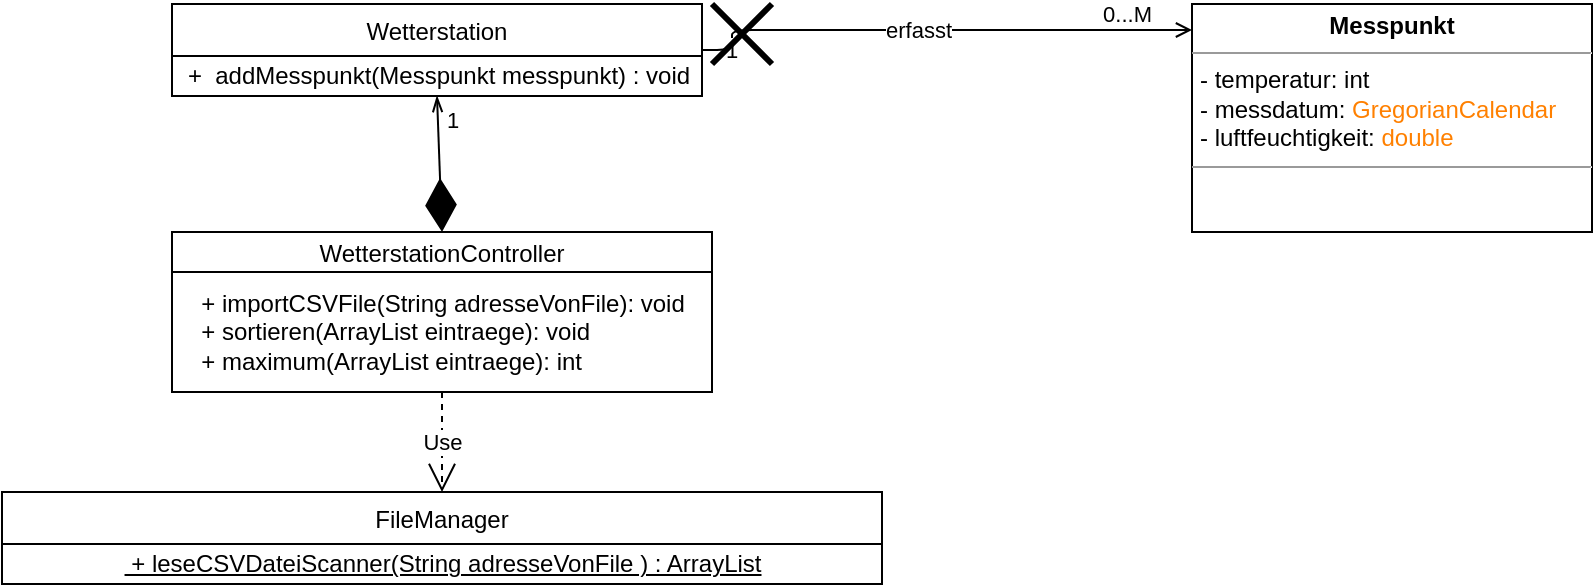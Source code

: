 <mxfile version="20.5.1" type="github">
  <diagram id="2ohZ-JlfehKxRjx7R69Y" name="Page-1">
    <mxGraphModel dx="1374" dy="753" grid="1" gridSize="10" guides="1" tooltips="1" connect="1" arrows="1" fold="1" page="1" pageScale="1" pageWidth="850" pageHeight="1100" math="0" shadow="0">
      <root>
        <mxCell id="0" />
        <mxCell id="1" parent="0" />
        <mxCell id="Kr5z9KKYAfnh3Ok926YY-1" value="Wetterstation" style="swimlane;fontStyle=0;childLayout=stackLayout;horizontal=1;startSize=26;fillColor=none;horizontalStack=0;resizeParent=1;resizeParentMax=0;resizeLast=0;collapsible=1;marginBottom=0;" parent="1" vertex="1">
          <mxGeometry x="85" y="70" width="265" height="46" as="geometry" />
        </mxCell>
        <mxCell id="Kr5z9KKYAfnh3Ok926YY-2" value="+&amp;nbsp;&amp;nbsp;addMesspunkt(Messpunkt messpunkt) : void" style="text;html=1;align=center;verticalAlign=middle;resizable=0;points=[];autosize=1;strokeColor=none;fillColor=none;" parent="Kr5z9KKYAfnh3Ok926YY-1" vertex="1">
          <mxGeometry y="26" width="265" height="20" as="geometry" />
        </mxCell>
        <mxCell id="Kr5z9KKYAfnh3Ok926YY-3" value="" style="endArrow=open;html=1;edgeStyle=orthogonalEdgeStyle;exitX=1;exitY=0.5;exitDx=0;exitDy=0;entryX=0;entryY=0.5;entryDx=0;entryDy=0;endFill=0;" parent="1" source="Kr5z9KKYAfnh3Ok926YY-1" edge="1">
          <mxGeometry relative="1" as="geometry">
            <mxPoint x="355" y="83" as="sourcePoint" />
            <mxPoint x="595" y="83" as="targetPoint" />
            <Array as="points">
              <mxPoint x="365" y="93" />
              <mxPoint x="365" y="83" />
            </Array>
          </mxGeometry>
        </mxCell>
        <mxCell id="Kr5z9KKYAfnh3Ok926YY-4" value="1" style="edgeLabel;resizable=0;html=1;align=left;verticalAlign=bottom;" parent="Kr5z9KKYAfnh3Ok926YY-3" connectable="0" vertex="1">
          <mxGeometry x="-1" relative="1" as="geometry">
            <mxPoint x="10" y="8" as="offset" />
          </mxGeometry>
        </mxCell>
        <mxCell id="Kr5z9KKYAfnh3Ok926YY-5" value="0...M" style="edgeLabel;resizable=0;html=1;align=right;verticalAlign=bottom;" parent="Kr5z9KKYAfnh3Ok926YY-3" connectable="0" vertex="1">
          <mxGeometry x="1" relative="1" as="geometry">
            <mxPoint x="-20" as="offset" />
          </mxGeometry>
        </mxCell>
        <mxCell id="Kr5z9KKYAfnh3Ok926YY-6" value="erfasst" style="edgeLabel;html=1;align=center;verticalAlign=middle;resizable=0;points=[];" parent="Kr5z9KKYAfnh3Ok926YY-3" vertex="1" connectable="0">
          <mxGeometry x="-0.08" relative="1" as="geometry">
            <mxPoint as="offset" />
          </mxGeometry>
        </mxCell>
        <mxCell id="Kr5z9KKYAfnh3Ok926YY-7" value="WetterstationController" style="swimlane;fontStyle=0;childLayout=stackLayout;horizontal=1;startSize=20;fillColor=none;horizontalStack=0;resizeParent=1;resizeParentMax=0;resizeLast=0;collapsible=1;marginBottom=0;" parent="1" vertex="1">
          <mxGeometry x="85" y="184" width="270" height="80" as="geometry" />
        </mxCell>
        <mxCell id="Kr5z9KKYAfnh3Ok926YY-8" value="&lt;div style=&quot;--original-color: rgb(0, 0, 0); --original-background-color: rgba(0, 0, 0, 0);&quot;&gt;+&amp;nbsp;importCSVFile(String adresseVonFile): void&lt;/div&gt;&lt;div style=&quot;--original-color: rgb(0, 0, 0); --original-background-color: rgba(0, 0, 0, 0);&quot; align=&quot;left&quot;&gt;+ sortieren(ArrayList eintraege): void&lt;/div&gt;&lt;div style=&quot;--original-color: rgb(0, 0, 0); --original-background-color: rgba(0, 0, 0, 0);&quot; align=&quot;left&quot;&gt;+ maximum(ArrayList eintraege): int&lt;br style=&quot;--original-color: rgb(0, 0, 0); --original-background-color: rgba(0, 0, 0, 0);&quot;&gt;&lt;/div&gt;" style="text;html=1;align=center;verticalAlign=middle;resizable=0;points=[];autosize=1;strokeColor=none;fillColor=none;" parent="Kr5z9KKYAfnh3Ok926YY-7" vertex="1">
          <mxGeometry y="20" width="270" height="60" as="geometry" />
        </mxCell>
        <mxCell id="Kr5z9KKYAfnh3Ok926YY-9" value="FileManager" style="swimlane;fontStyle=0;childLayout=stackLayout;horizontal=1;startSize=26;fillColor=none;horizontalStack=0;resizeParent=1;resizeParentMax=0;resizeLast=0;collapsible=1;marginBottom=0;" parent="1" vertex="1">
          <mxGeometry y="314" width="440" height="46" as="geometry" />
        </mxCell>
        <mxCell id="Kr5z9KKYAfnh3Ok926YY-10" value="&lt;u&gt;&amp;nbsp;+ leseCSVDateiScanner(String adresseVonFile ) : ArrayList&lt;/u&gt;" style="text;html=1;align=center;verticalAlign=middle;resizable=0;points=[];autosize=1;strokeColor=none;fillColor=none;" parent="Kr5z9KKYAfnh3Ok926YY-9" vertex="1">
          <mxGeometry y="26" width="440" height="20" as="geometry" />
        </mxCell>
        <mxCell id="Kr5z9KKYAfnh3Ok926YY-11" value="Use" style="endArrow=open;endSize=12;dashed=1;html=1;exitX=0.5;exitY=1;exitDx=0;exitDy=0;entryX=0.5;entryY=0;entryDx=0;entryDy=0;" parent="1" source="Kr5z9KKYAfnh3Ok926YY-7" target="Kr5z9KKYAfnh3Ok926YY-9" edge="1">
          <mxGeometry width="160" relative="1" as="geometry">
            <mxPoint x="315" y="264" as="sourcePoint" />
            <mxPoint x="475" y="264" as="targetPoint" />
          </mxGeometry>
        </mxCell>
        <mxCell id="Kr5z9KKYAfnh3Ok926YY-12" value="" style="endArrow=diamondThin;endFill=1;endSize=24;html=1;entryX=0.5;entryY=0;entryDx=0;entryDy=0;exitX=0.5;exitY=1;exitDx=0;exitDy=0;startArrow=openThin;startFill=0;" parent="1" source="Kr5z9KKYAfnh3Ok926YY-1" target="Kr5z9KKYAfnh3Ok926YY-7" edge="1">
          <mxGeometry width="160" relative="1" as="geometry">
            <mxPoint x="355" y="174" as="sourcePoint" />
            <mxPoint x="515" y="174" as="targetPoint" />
          </mxGeometry>
        </mxCell>
        <mxCell id="Kr5z9KKYAfnh3Ok926YY-13" value="1" style="edgeLabel;html=1;align=center;verticalAlign=middle;resizable=0;points=[];" parent="Kr5z9KKYAfnh3Ok926YY-12" vertex="1" connectable="0">
          <mxGeometry x="-0.434" y="2" relative="1" as="geometry">
            <mxPoint x="5" y="-8" as="offset" />
          </mxGeometry>
        </mxCell>
        <mxCell id="Kr5z9KKYAfnh3Ok926YY-14" value="" style="shape=umlDestroy;whiteSpace=wrap;html=1;strokeWidth=3;" parent="1" vertex="1">
          <mxGeometry x="355" y="70" width="30" height="30" as="geometry" />
        </mxCell>
        <mxCell id="Kr5z9KKYAfnh3Ok926YY-15" value="&lt;p style=&quot;margin: 0px ; margin-top: 4px ; text-align: center&quot;&gt;&lt;b&gt;Messpunkt&lt;/b&gt;&lt;/p&gt;&lt;hr size=&quot;1&quot;&gt;&lt;p style=&quot;margin: 0px ; margin-left: 4px&quot;&gt;- temperatur: int&lt;br&gt;- messdatum: &lt;font color=&quot;#ff8000&quot;&gt;GregorianCalendar&lt;/font&gt;&lt;/p&gt;&lt;p style=&quot;margin: 0px ; margin-left: 4px&quot;&gt;- luftfeuchtigkeit: &lt;font color=&quot;#ff8000&quot;&gt;double&lt;/font&gt;&lt;/p&gt;&lt;hr size=&quot;1&quot;&gt;&lt;p style=&quot;margin: 0px ; margin-left: 4px&quot;&gt;&lt;br&gt;&lt;/p&gt;" style="verticalAlign=top;align=left;overflow=fill;fontSize=12;fontFamily=Helvetica;html=1;" parent="1" vertex="1">
          <mxGeometry x="595" y="70" width="200" height="114" as="geometry" />
        </mxCell>
      </root>
    </mxGraphModel>
  </diagram>
</mxfile>
